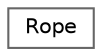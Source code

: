 digraph "Graphical Class Hierarchy"
{
 // LATEX_PDF_SIZE
  bgcolor="transparent";
  edge [fontname=Helvetica,fontsize=10,labelfontname=Helvetica,labelfontsize=10];
  node [fontname=Helvetica,fontsize=10,shape=box,height=0.2,width=0.4];
  rankdir="LR";
  Node0 [id="Node000000",label="Rope",height=0.2,width=0.4,color="grey40", fillcolor="white", style="filled",URL="$classRope.html",tooltip="Represents a rope, a data structure for efficiently manipulating and storing strings."];
}
